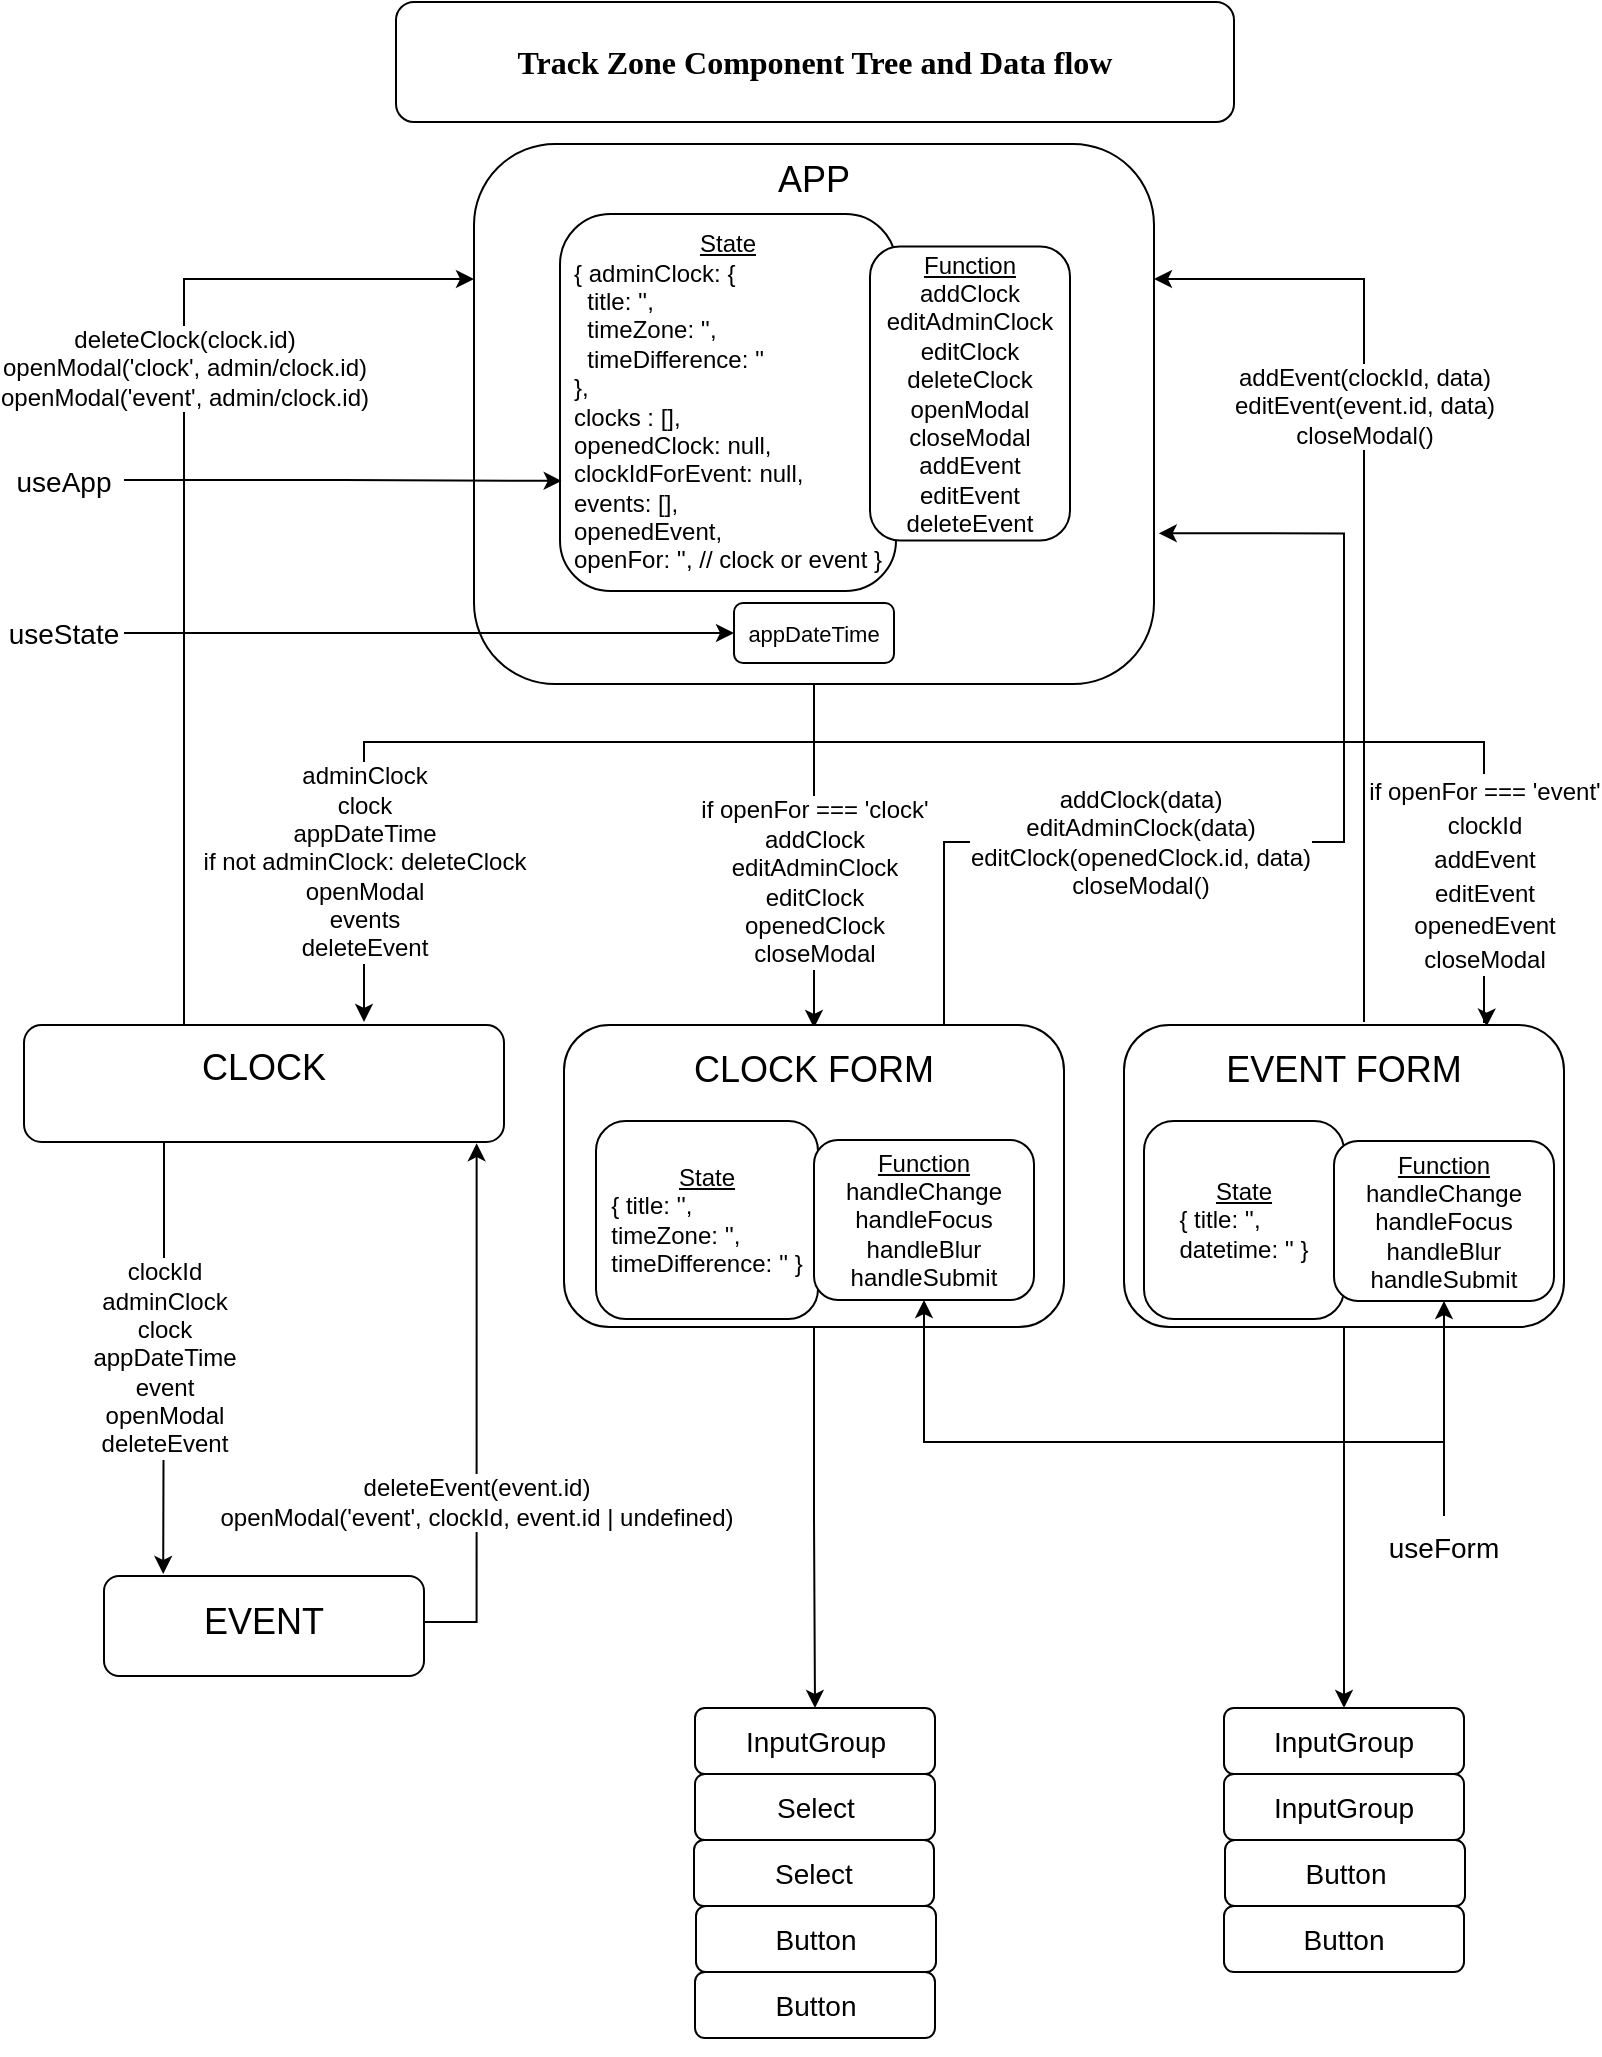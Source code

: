 <mxfile version="20.8.13" type="device"><diagram id="gF0Qiw-Qvk_9KaukpUOF" name="Page-1"><mxGraphModel dx="1050" dy="549" grid="1" gridSize="10" guides="1" tooltips="1" connect="1" arrows="1" fold="1" page="1" pageScale="1" pageWidth="850" pageHeight="1100" math="0" shadow="0"><root><mxCell id="0"/><mxCell id="1" parent="0"/><mxCell id="_Myxjd0H2D5CDvY8O6-G-12" value="adminClock&lt;br&gt;clock&lt;br&gt;appDateTime&lt;br&gt;if not adminClock: deleteClock&lt;br&gt;openModal&lt;br&gt;events&lt;br&gt;deleteEvent&lt;br&gt;" style="edgeStyle=orthogonalEdgeStyle;rounded=0;orthogonalLoop=1;jettySize=auto;html=1;fontSize=12;" parent="1" source="_Myxjd0H2D5CDvY8O6-G-1" edge="1"><mxGeometry x="0.594" relative="1" as="geometry"><Array as="points"><mxPoint x="425" y="390"/><mxPoint x="200" y="390"/></Array><mxPoint as="offset"/><mxPoint x="200" y="530" as="targetPoint"/></mxGeometry></mxCell><mxCell id="_Myxjd0H2D5CDvY8O6-G-15" value="if openFor === 'clock'&lt;br&gt;addClock&lt;br&gt;editAdminClock&lt;br&gt;editClock&lt;br&gt;openedClock&lt;br&gt;closeModal" style="edgeStyle=orthogonalEdgeStyle;rounded=0;orthogonalLoop=1;jettySize=auto;html=1;fontSize=12;" parent="1" source="_Myxjd0H2D5CDvY8O6-G-1" edge="1"><mxGeometry x="0.151" relative="1" as="geometry"><Array as="points"><mxPoint x="425" y="533"/></Array><mxPoint as="offset"/><mxPoint x="425" y="533" as="targetPoint"/></mxGeometry></mxCell><mxCell id="gKThD4bUksY1qw4nnMUK-11" value="&lt;font style=&quot;font-size: 12px;&quot;&gt;if openFor === 'event'&lt;br style=&quot;border-color: var(--border-color);&quot;&gt;clockId&lt;br&gt;addEvent&lt;br style=&quot;border-color: var(--border-color);&quot;&gt;editEvent&lt;br&gt;openedEvent&lt;br style=&quot;border-color: var(--border-color);&quot;&gt;closeModal&lt;/font&gt;" style="edgeStyle=orthogonalEdgeStyle;rounded=0;orthogonalLoop=1;jettySize=auto;html=1;fontSize=14;entryX=0.824;entryY=0.005;entryDx=0;entryDy=0;entryPerimeter=0;" parent="1" source="_Myxjd0H2D5CDvY8O6-G-1" target="gKThD4bUksY1qw4nnMUK-7" edge="1"><mxGeometry x="0.694" relative="1" as="geometry"><Array as="points"><mxPoint x="425" y="390"/><mxPoint x="760" y="390"/><mxPoint x="760" y="530"/><mxPoint x="761" y="530"/></Array><mxPoint as="offset"/><mxPoint x="740" y="530" as="targetPoint"/></mxGeometry></mxCell><mxCell id="_Myxjd0H2D5CDvY8O6-G-1" value="" style="rounded=1;whiteSpace=wrap;html=1;" parent="1" vertex="1"><mxGeometry x="255" y="91" width="340" height="270" as="geometry"/></mxCell><mxCell id="_Myxjd0H2D5CDvY8O6-G-5" value="&lt;u&gt;State&lt;/u&gt;&lt;br&gt;&lt;div style=&quot;text-align: left;&quot;&gt;&lt;span style=&quot;background-color: initial;&quot;&gt;{&amp;nbsp;&lt;/span&gt;&lt;span style=&quot;background-color: initial;&quot;&gt;adminClock: {&lt;/span&gt;&lt;/div&gt;&lt;div style=&quot;text-align: left;&quot;&gt;&lt;span style=&quot;background-color: initial;&quot;&gt;&amp;nbsp; title: '',&lt;/span&gt;&lt;/div&gt;&lt;div style=&quot;text-align: left;&quot;&gt;&lt;span style=&quot;background-color: initial;&quot;&gt;&amp;nbsp; timeZone: '',&lt;/span&gt;&lt;/div&gt;&lt;div style=&quot;text-align: left;&quot;&gt;&lt;span style=&quot;background-color: initial;&quot;&gt;&amp;nbsp; timeDifference: ''&lt;/span&gt;&lt;/div&gt;&lt;div style=&quot;text-align: left;&quot;&gt;&lt;span style=&quot;background-color: initial;&quot;&gt;},&lt;/span&gt;&lt;/div&gt;&lt;div style=&quot;text-align: left;&quot;&gt;&lt;span style=&quot;background-color: initial;&quot;&gt;clocks : [],&lt;/span&gt;&lt;/div&gt;&lt;div style=&quot;text-align: left;&quot;&gt;&lt;span style=&quot;background-color: initial;&quot;&gt;openedClock: null,&lt;/span&gt;&lt;/div&gt;&lt;div style=&quot;text-align: left;&quot;&gt;&lt;span style=&quot;background-color: initial;&quot;&gt;clockIdForEvent: null,&lt;/span&gt;&lt;/div&gt;&lt;div style=&quot;text-align: left;&quot;&gt;&lt;span style=&quot;background-color: initial;&quot;&gt;events: [],&lt;/span&gt;&lt;/div&gt;&lt;div style=&quot;text-align: left;&quot;&gt;&lt;span style=&quot;background-color: initial;&quot;&gt;openedEvent,&lt;/span&gt;&lt;/div&gt;&lt;div style=&quot;text-align: left;&quot;&gt;&lt;span style=&quot;background-color: initial;&quot;&gt;openFor: '', // clock or event }&lt;/span&gt;&lt;/div&gt;" style="rounded=1;whiteSpace=wrap;html=1;" parent="1" vertex="1"><mxGeometry x="298" y="126" width="168" height="188.5" as="geometry"/></mxCell><mxCell id="_Myxjd0H2D5CDvY8O6-G-6" value="&lt;u&gt;Function&lt;br&gt;&lt;/u&gt;addClock&lt;br&gt;editAdminClock&lt;br&gt;editClock&lt;br&gt;deleteClock&lt;br&gt;openModal&lt;br&gt;closeModal&lt;br&gt;addEvent&lt;br&gt;editEvent&lt;br&gt;deleteEvent" style="rounded=1;whiteSpace=wrap;html=1;" parent="1" vertex="1"><mxGeometry x="453" y="142.25" width="100" height="147" as="geometry"/></mxCell><mxCell id="_Myxjd0H2D5CDvY8O6-G-7" value="APP" style="text;html=1;strokeColor=none;fillColor=none;align=center;verticalAlign=middle;whiteSpace=wrap;rounded=0;fontSize=18;" parent="1" vertex="1"><mxGeometry x="395" y="94" width="60" height="30" as="geometry"/></mxCell><mxCell id="gKThD4bUksY1qw4nnMUK-18" style="edgeStyle=orthogonalEdgeStyle;rounded=0;orthogonalLoop=1;jettySize=auto;html=1;entryX=0.005;entryY=0.708;entryDx=0;entryDy=0;entryPerimeter=0;fontSize=12;" parent="1" source="_Myxjd0H2D5CDvY8O6-G-9" target="_Myxjd0H2D5CDvY8O6-G-5" edge="1"><mxGeometry relative="1" as="geometry"/></mxCell><mxCell id="_Myxjd0H2D5CDvY8O6-G-9" value="&lt;font style=&quot;font-size: 14px;&quot;&gt;useApp&lt;/font&gt;" style="text;html=1;strokeColor=none;fillColor=none;align=center;verticalAlign=middle;whiteSpace=wrap;rounded=0;fontSize=18;" parent="1" vertex="1"><mxGeometry x="20" y="244" width="60" height="30" as="geometry"/></mxCell><mxCell id="_Myxjd0H2D5CDvY8O6-G-19" value="deleteClock(clock.id)&lt;br&gt;openModal('clock', admin/clock.id)&lt;br&gt;openModal('event', admin/clock.id)" style="edgeStyle=orthogonalEdgeStyle;rounded=0;orthogonalLoop=1;jettySize=auto;html=1;fontSize=12;entryX=0;entryY=0.25;entryDx=0;entryDy=0;" parent="1" source="_Myxjd0H2D5CDvY8O6-G-10" target="_Myxjd0H2D5CDvY8O6-G-1" edge="1"><mxGeometry x="0.273" relative="1" as="geometry"><Array as="points"><mxPoint x="110" y="159"/></Array><mxPoint y="1" as="offset"/><mxPoint x="250" y="150" as="targetPoint"/></mxGeometry></mxCell><mxCell id="gKThD4bUksY1qw4nnMUK-12" value="clockId&lt;br&gt;adminClock&lt;br&gt;clock&lt;br&gt;appDateTime&lt;br&gt;event&lt;br&gt;openModal&lt;br&gt;deleteEvent" style="edgeStyle=orthogonalEdgeStyle;rounded=0;orthogonalLoop=1;jettySize=auto;html=1;entryX=0.185;entryY=-0.02;entryDx=0;entryDy=0;fontSize=12;entryPerimeter=0;" parent="1" source="_Myxjd0H2D5CDvY8O6-G-10" target="_Myxjd0H2D5CDvY8O6-G-41" edge="1"><mxGeometry relative="1" as="geometry"><Array as="points"><mxPoint x="100" y="660"/><mxPoint x="100" y="660"/></Array></mxGeometry></mxCell><mxCell id="_Myxjd0H2D5CDvY8O6-G-10" value="" style="rounded=1;whiteSpace=wrap;html=1;fontSize=14;" parent="1" vertex="1"><mxGeometry x="30" y="531.5" width="240" height="58.5" as="geometry"/></mxCell><mxCell id="_Myxjd0H2D5CDvY8O6-G-11" value="&lt;font style=&quot;font-size: 18px;&quot;&gt;CLOCK&lt;/font&gt;" style="text;html=1;strokeColor=none;fillColor=none;align=center;verticalAlign=middle;whiteSpace=wrap;rounded=0;fontSize=14;" parent="1" vertex="1"><mxGeometry x="120" y="538" width="60" height="30" as="geometry"/></mxCell><mxCell id="_Myxjd0H2D5CDvY8O6-G-20" value="addClock(data)&lt;br&gt;editAdminClock(data)&lt;br&gt;editClock(openedClock.id, data)&lt;br&gt;closeModal()" style="edgeStyle=orthogonalEdgeStyle;rounded=0;orthogonalLoop=1;jettySize=auto;html=1;entryX=1.007;entryY=0.721;entryDx=0;entryDy=0;fontSize=12;entryPerimeter=0;" parent="1" target="_Myxjd0H2D5CDvY8O6-G-1" edge="1"><mxGeometry x="-0.299" relative="1" as="geometry"><Array as="points"><mxPoint x="490" y="531"/><mxPoint x="490" y="440"/><mxPoint x="690" y="440"/><mxPoint x="690" y="286"/></Array><mxPoint as="offset"/><mxPoint x="490" y="531" as="sourcePoint"/></mxGeometry></mxCell><mxCell id="gKThD4bUksY1qw4nnMUK-31" style="edgeStyle=orthogonalEdgeStyle;rounded=0;orthogonalLoop=1;jettySize=auto;html=1;entryX=0.5;entryY=0;entryDx=0;entryDy=0;fontSize=14;" parent="1" source="_Myxjd0H2D5CDvY8O6-G-13" target="gKThD4bUksY1qw4nnMUK-28" edge="1"><mxGeometry relative="1" as="geometry"/></mxCell><mxCell id="_Myxjd0H2D5CDvY8O6-G-13" value="" style="rounded=1;whiteSpace=wrap;html=1;fontSize=18;" parent="1" vertex="1"><mxGeometry x="300" y="531.5" width="250" height="151" as="geometry"/></mxCell><mxCell id="_Myxjd0H2D5CDvY8O6-G-14" value="CLOCK FORM" style="text;html=1;strokeColor=none;fillColor=none;align=center;verticalAlign=middle;whiteSpace=wrap;rounded=0;fontSize=18;" parent="1" vertex="1"><mxGeometry x="360" y="541.5" width="130" height="25" as="geometry"/></mxCell><mxCell id="_Myxjd0H2D5CDvY8O6-G-21" value="&lt;u&gt;State&lt;/u&gt;&lt;br&gt;&lt;div style=&quot;text-align: left;&quot;&gt;&lt;span style=&quot;background-color: initial;&quot;&gt;{ title: '',&lt;/span&gt;&lt;/div&gt;&lt;div style=&quot;text-align: left;&quot;&gt;&lt;span style=&quot;background-color: initial;&quot;&gt;timeZone: '',&lt;/span&gt;&lt;/div&gt;&lt;div style=&quot;text-align: left;&quot;&gt;&lt;span style=&quot;background-color: initial;&quot;&gt;timeDifference: '' }&lt;/span&gt;&lt;/div&gt;" style="rounded=1;whiteSpace=wrap;html=1;fontSize=12;" parent="1" vertex="1"><mxGeometry x="316" y="579.5" width="111" height="99" as="geometry"/></mxCell><mxCell id="_Myxjd0H2D5CDvY8O6-G-22" value="&lt;u&gt;Function&lt;/u&gt;&lt;br&gt;handleChange&lt;br&gt;handleFocus&lt;br&gt;handleBlur&lt;br&gt;handleSubmit" style="rounded=1;whiteSpace=wrap;html=1;fontSize=12;" parent="1" vertex="1"><mxGeometry x="425" y="589" width="110" height="80" as="geometry"/></mxCell><mxCell id="gKThD4bUksY1qw4nnMUK-13" value="deleteEvent(event.id)&lt;br&gt;openModal('event', clockId, event.id | undefined)" style="edgeStyle=orthogonalEdgeStyle;rounded=0;orthogonalLoop=1;jettySize=auto;html=1;entryX=0.943;entryY=1.01;entryDx=0;entryDy=0;fontSize=12;entryPerimeter=0;" parent="1" source="_Myxjd0H2D5CDvY8O6-G-41" target="_Myxjd0H2D5CDvY8O6-G-10" edge="1"><mxGeometry x="-0.35" relative="1" as="geometry"><Array as="points"><mxPoint x="256" y="830"/></Array><mxPoint as="offset"/></mxGeometry></mxCell><mxCell id="_Myxjd0H2D5CDvY8O6-G-41" value="" style="rounded=1;whiteSpace=wrap;html=1;fontSize=12;" parent="1" vertex="1"><mxGeometry x="70" y="807" width="160" height="50" as="geometry"/></mxCell><mxCell id="_Myxjd0H2D5CDvY8O6-G-42" value="&lt;font style=&quot;font-size: 18px;&quot;&gt;EVENT&lt;/font&gt;" style="text;html=1;strokeColor=none;fillColor=none;align=center;verticalAlign=middle;whiteSpace=wrap;rounded=0;fontSize=12;" parent="1" vertex="1"><mxGeometry x="120" y="814.5" width="60" height="30" as="geometry"/></mxCell><mxCell id="_Myxjd0H2D5CDvY8O6-G-56" value="&lt;b&gt;&lt;font style=&quot;font-size: 16px;&quot;&gt;Track Zone Component Tree and Data flow&lt;/font&gt;&lt;/b&gt;" style="rounded=1;whiteSpace=wrap;html=1;fontSize=14;fontFamily=Lucida Console;" parent="1" vertex="1"><mxGeometry x="216" y="20" width="419" height="60" as="geometry"/></mxCell><mxCell id="gKThD4bUksY1qw4nnMUK-4" value="appDateTime" style="rounded=1;whiteSpace=wrap;html=1;labelBackgroundColor=none;fontSize=11;" parent="1" vertex="1"><mxGeometry x="385" y="320.5" width="80" height="30" as="geometry"/></mxCell><mxCell id="gKThD4bUksY1qw4nnMUK-6" style="edgeStyle=orthogonalEdgeStyle;rounded=0;orthogonalLoop=1;jettySize=auto;html=1;entryX=0;entryY=0.5;entryDx=0;entryDy=0;fontSize=11;" parent="1" source="gKThD4bUksY1qw4nnMUK-5" target="gKThD4bUksY1qw4nnMUK-4" edge="1"><mxGeometry relative="1" as="geometry"/></mxCell><mxCell id="gKThD4bUksY1qw4nnMUK-5" value="&lt;font style=&quot;font-size: 14px;&quot;&gt;useState&lt;/font&gt;" style="text;html=1;strokeColor=none;fillColor=none;align=center;verticalAlign=middle;whiteSpace=wrap;rounded=0;fontSize=11;" parent="1" vertex="1"><mxGeometry x="20" y="320.5" width="60" height="30" as="geometry"/></mxCell><mxCell id="gKThD4bUksY1qw4nnMUK-40" style="edgeStyle=orthogonalEdgeStyle;rounded=0;orthogonalLoop=1;jettySize=auto;html=1;entryX=0.5;entryY=0;entryDx=0;entryDy=0;fontSize=14;" parent="1" source="gKThD4bUksY1qw4nnMUK-7" target="gKThD4bUksY1qw4nnMUK-35" edge="1"><mxGeometry relative="1" as="geometry"/></mxCell><mxCell id="gKThD4bUksY1qw4nnMUK-7" value="" style="rounded=1;whiteSpace=wrap;html=1;fontSize=18;" parent="1" vertex="1"><mxGeometry x="580" y="531.5" width="220" height="151" as="geometry"/></mxCell><mxCell id="gKThD4bUksY1qw4nnMUK-14" value="addEvent(clockId, data)&lt;br&gt;editEvent(event.id, data)&lt;br&gt;closeModal()" style="edgeStyle=orthogonalEdgeStyle;rounded=0;orthogonalLoop=1;jettySize=auto;html=1;entryX=1;entryY=0.25;entryDx=0;entryDy=0;fontSize=12;" parent="1" target="_Myxjd0H2D5CDvY8O6-G-1" edge="1"><mxGeometry x="0.293" relative="1" as="geometry"><mxPoint x="700" y="530" as="sourcePoint"/><Array as="points"><mxPoint x="700" y="159"/></Array><mxPoint as="offset"/></mxGeometry></mxCell><mxCell id="gKThD4bUksY1qw4nnMUK-8" value="EVENT FORM" style="text;html=1;strokeColor=none;fillColor=none;align=center;verticalAlign=middle;whiteSpace=wrap;rounded=0;fontSize=18;" parent="1" vertex="1"><mxGeometry x="625" y="541.5" width="130" height="25" as="geometry"/></mxCell><mxCell id="gKThD4bUksY1qw4nnMUK-9" value="&lt;u&gt;State&lt;/u&gt;&lt;br&gt;&lt;div style=&quot;text-align: left;&quot;&gt;&lt;span style=&quot;background-color: initial;&quot;&gt;{ title: '',&lt;/span&gt;&lt;/div&gt;&lt;div style=&quot;text-align: left;&quot;&gt;&lt;span style=&quot;background-color: initial;&quot;&gt;datetime: ''&amp;nbsp;}&lt;/span&gt;&lt;/div&gt;" style="rounded=1;whiteSpace=wrap;html=1;fontSize=12;" parent="1" vertex="1"><mxGeometry x="590" y="579.5" width="100" height="99" as="geometry"/></mxCell><mxCell id="gKThD4bUksY1qw4nnMUK-10" value="&lt;u&gt;Function&lt;/u&gt;&lt;br&gt;handleChange&lt;br&gt;handleFocus&lt;br&gt;handleBlur&lt;br&gt;handleSubmit" style="rounded=1;whiteSpace=wrap;html=1;fontSize=12;" parent="1" vertex="1"><mxGeometry x="685" y="589.5" width="110" height="80" as="geometry"/></mxCell><mxCell id="gKThD4bUksY1qw4nnMUK-27" style="edgeStyle=orthogonalEdgeStyle;rounded=0;orthogonalLoop=1;jettySize=auto;html=1;entryX=0.5;entryY=1;entryDx=0;entryDy=0;fontSize=12;" parent="1" source="gKThD4bUksY1qw4nnMUK-25" target="_Myxjd0H2D5CDvY8O6-G-22" edge="1"><mxGeometry relative="1" as="geometry"><Array as="points"><mxPoint x="740" y="740"/><mxPoint x="480" y="740"/></Array></mxGeometry></mxCell><mxCell id="gKThD4bUksY1qw4nnMUK-25" value="&lt;font style=&quot;font-size: 14px;&quot;&gt;useForm&lt;/font&gt;" style="text;html=1;strokeColor=none;fillColor=none;align=center;verticalAlign=middle;whiteSpace=wrap;rounded=0;fontSize=18;" parent="1" vertex="1"><mxGeometry x="710" y="777" width="60" height="30" as="geometry"/></mxCell><mxCell id="gKThD4bUksY1qw4nnMUK-26" style="edgeStyle=orthogonalEdgeStyle;rounded=0;orthogonalLoop=1;jettySize=auto;html=1;entryX=0.5;entryY=1;entryDx=0;entryDy=0;fontSize=12;" parent="1" source="gKThD4bUksY1qw4nnMUK-25" target="gKThD4bUksY1qw4nnMUK-10" edge="1"><mxGeometry relative="1" as="geometry"><mxPoint x="928.84" y="775.458" as="targetPoint"/></mxGeometry></mxCell><mxCell id="gKThD4bUksY1qw4nnMUK-28" value="&lt;font style=&quot;font-size: 14px;&quot;&gt;InputGroup&lt;/font&gt;" style="rounded=1;whiteSpace=wrap;html=1;labelBackgroundColor=none;fontSize=12;" parent="1" vertex="1"><mxGeometry x="365.5" y="873" width="120" height="33" as="geometry"/></mxCell><mxCell id="gKThD4bUksY1qw4nnMUK-29" value="&lt;font style=&quot;font-size: 14px;&quot;&gt;Select&lt;/font&gt;" style="rounded=1;whiteSpace=wrap;html=1;labelBackgroundColor=none;fontSize=12;" parent="1" vertex="1"><mxGeometry x="365.5" y="906" width="120" height="33" as="geometry"/></mxCell><mxCell id="gKThD4bUksY1qw4nnMUK-30" value="&lt;font style=&quot;font-size: 14px;&quot;&gt;Button&lt;/font&gt;" style="rounded=1;whiteSpace=wrap;html=1;labelBackgroundColor=none;fontSize=12;" parent="1" vertex="1"><mxGeometry x="366" y="972" width="120" height="33" as="geometry"/></mxCell><mxCell id="gKThD4bUksY1qw4nnMUK-32" value="&lt;font style=&quot;font-size: 14px;&quot;&gt;Button&lt;/font&gt;" style="rounded=1;whiteSpace=wrap;html=1;labelBackgroundColor=none;fontSize=12;" parent="1" vertex="1"><mxGeometry x="365.5" y="1005" width="120" height="33" as="geometry"/></mxCell><mxCell id="gKThD4bUksY1qw4nnMUK-33" value="&lt;font style=&quot;font-size: 14px;&quot;&gt;Select&lt;/font&gt;" style="rounded=1;whiteSpace=wrap;html=1;labelBackgroundColor=none;fontSize=12;" parent="1" vertex="1"><mxGeometry x="365" y="939" width="120" height="33" as="geometry"/></mxCell><mxCell id="gKThD4bUksY1qw4nnMUK-34" style="edgeStyle=orthogonalEdgeStyle;rounded=0;orthogonalLoop=1;jettySize=auto;html=1;exitX=0.5;exitY=1;exitDx=0;exitDy=0;fontSize=14;" parent="1" source="gKThD4bUksY1qw4nnMUK-32" target="gKThD4bUksY1qw4nnMUK-32" edge="1"><mxGeometry relative="1" as="geometry"/></mxCell><mxCell id="gKThD4bUksY1qw4nnMUK-35" value="&lt;font style=&quot;font-size: 14px;&quot;&gt;InputGroup&lt;/font&gt;" style="rounded=1;whiteSpace=wrap;html=1;labelBackgroundColor=none;fontSize=12;" parent="1" vertex="1"><mxGeometry x="630" y="873" width="120" height="33" as="geometry"/></mxCell><mxCell id="gKThD4bUksY1qw4nnMUK-36" value="&lt;font style=&quot;font-size: 14px;&quot;&gt;InputGroup&lt;/font&gt;" style="rounded=1;whiteSpace=wrap;html=1;labelBackgroundColor=none;fontSize=12;" parent="1" vertex="1"><mxGeometry x="630" y="906" width="120" height="33" as="geometry"/></mxCell><mxCell id="gKThD4bUksY1qw4nnMUK-38" value="&lt;font style=&quot;font-size: 14px;&quot;&gt;Button&lt;/font&gt;" style="rounded=1;whiteSpace=wrap;html=1;labelBackgroundColor=none;fontSize=12;" parent="1" vertex="1"><mxGeometry x="630.5" y="939" width="120" height="33" as="geometry"/></mxCell><mxCell id="gKThD4bUksY1qw4nnMUK-39" value="&lt;font style=&quot;font-size: 14px;&quot;&gt;Button&lt;/font&gt;" style="rounded=1;whiteSpace=wrap;html=1;labelBackgroundColor=none;fontSize=12;" parent="1" vertex="1"><mxGeometry x="630" y="972" width="120" height="33" as="geometry"/></mxCell></root></mxGraphModel></diagram></mxfile>